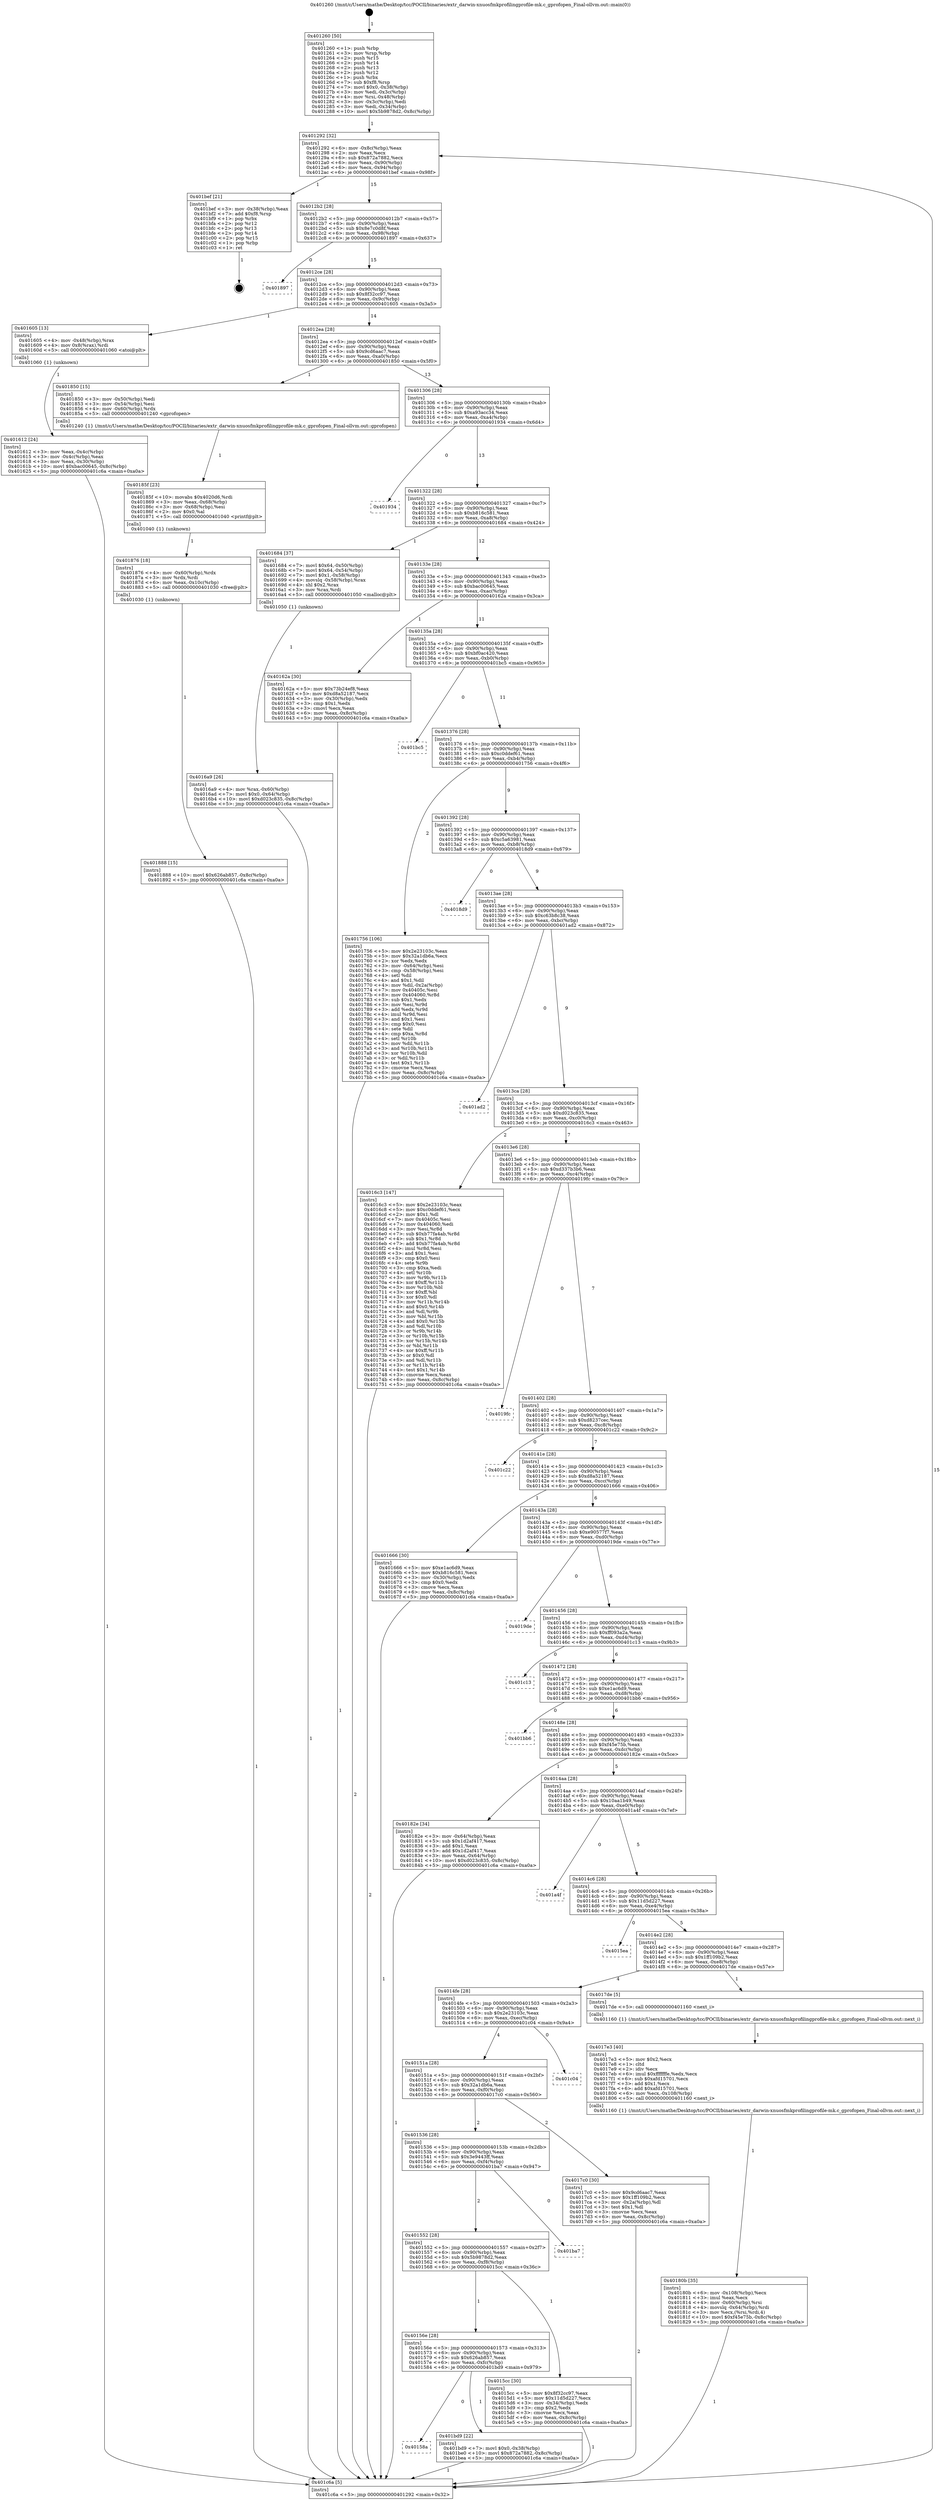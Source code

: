 digraph "0x401260" {
  label = "0x401260 (/mnt/c/Users/mathe/Desktop/tcc/POCII/binaries/extr_darwin-xnuosfmkprofilingprofile-mk.c_gprofopen_Final-ollvm.out::main(0))"
  labelloc = "t"
  node[shape=record]

  Entry [label="",width=0.3,height=0.3,shape=circle,fillcolor=black,style=filled]
  "0x401292" [label="{
     0x401292 [32]\l
     | [instrs]\l
     &nbsp;&nbsp;0x401292 \<+6\>: mov -0x8c(%rbp),%eax\l
     &nbsp;&nbsp;0x401298 \<+2\>: mov %eax,%ecx\l
     &nbsp;&nbsp;0x40129a \<+6\>: sub $0x872a7882,%ecx\l
     &nbsp;&nbsp;0x4012a0 \<+6\>: mov %eax,-0x90(%rbp)\l
     &nbsp;&nbsp;0x4012a6 \<+6\>: mov %ecx,-0x94(%rbp)\l
     &nbsp;&nbsp;0x4012ac \<+6\>: je 0000000000401bef \<main+0x98f\>\l
  }"]
  "0x401bef" [label="{
     0x401bef [21]\l
     | [instrs]\l
     &nbsp;&nbsp;0x401bef \<+3\>: mov -0x38(%rbp),%eax\l
     &nbsp;&nbsp;0x401bf2 \<+7\>: add $0xf8,%rsp\l
     &nbsp;&nbsp;0x401bf9 \<+1\>: pop %rbx\l
     &nbsp;&nbsp;0x401bfa \<+2\>: pop %r12\l
     &nbsp;&nbsp;0x401bfc \<+2\>: pop %r13\l
     &nbsp;&nbsp;0x401bfe \<+2\>: pop %r14\l
     &nbsp;&nbsp;0x401c00 \<+2\>: pop %r15\l
     &nbsp;&nbsp;0x401c02 \<+1\>: pop %rbp\l
     &nbsp;&nbsp;0x401c03 \<+1\>: ret\l
  }"]
  "0x4012b2" [label="{
     0x4012b2 [28]\l
     | [instrs]\l
     &nbsp;&nbsp;0x4012b2 \<+5\>: jmp 00000000004012b7 \<main+0x57\>\l
     &nbsp;&nbsp;0x4012b7 \<+6\>: mov -0x90(%rbp),%eax\l
     &nbsp;&nbsp;0x4012bd \<+5\>: sub $0x8e7c0d8f,%eax\l
     &nbsp;&nbsp;0x4012c2 \<+6\>: mov %eax,-0x98(%rbp)\l
     &nbsp;&nbsp;0x4012c8 \<+6\>: je 0000000000401897 \<main+0x637\>\l
  }"]
  Exit [label="",width=0.3,height=0.3,shape=circle,fillcolor=black,style=filled,peripheries=2]
  "0x401897" [label="{
     0x401897\l
  }", style=dashed]
  "0x4012ce" [label="{
     0x4012ce [28]\l
     | [instrs]\l
     &nbsp;&nbsp;0x4012ce \<+5\>: jmp 00000000004012d3 \<main+0x73\>\l
     &nbsp;&nbsp;0x4012d3 \<+6\>: mov -0x90(%rbp),%eax\l
     &nbsp;&nbsp;0x4012d9 \<+5\>: sub $0x8f32cc97,%eax\l
     &nbsp;&nbsp;0x4012de \<+6\>: mov %eax,-0x9c(%rbp)\l
     &nbsp;&nbsp;0x4012e4 \<+6\>: je 0000000000401605 \<main+0x3a5\>\l
  }"]
  "0x40158a" [label="{
     0x40158a\l
  }", style=dashed]
  "0x401605" [label="{
     0x401605 [13]\l
     | [instrs]\l
     &nbsp;&nbsp;0x401605 \<+4\>: mov -0x48(%rbp),%rax\l
     &nbsp;&nbsp;0x401609 \<+4\>: mov 0x8(%rax),%rdi\l
     &nbsp;&nbsp;0x40160d \<+5\>: call 0000000000401060 \<atoi@plt\>\l
     | [calls]\l
     &nbsp;&nbsp;0x401060 \{1\} (unknown)\l
  }"]
  "0x4012ea" [label="{
     0x4012ea [28]\l
     | [instrs]\l
     &nbsp;&nbsp;0x4012ea \<+5\>: jmp 00000000004012ef \<main+0x8f\>\l
     &nbsp;&nbsp;0x4012ef \<+6\>: mov -0x90(%rbp),%eax\l
     &nbsp;&nbsp;0x4012f5 \<+5\>: sub $0x9cd6aac7,%eax\l
     &nbsp;&nbsp;0x4012fa \<+6\>: mov %eax,-0xa0(%rbp)\l
     &nbsp;&nbsp;0x401300 \<+6\>: je 0000000000401850 \<main+0x5f0\>\l
  }"]
  "0x401bd9" [label="{
     0x401bd9 [22]\l
     | [instrs]\l
     &nbsp;&nbsp;0x401bd9 \<+7\>: movl $0x0,-0x38(%rbp)\l
     &nbsp;&nbsp;0x401be0 \<+10\>: movl $0x872a7882,-0x8c(%rbp)\l
     &nbsp;&nbsp;0x401bea \<+5\>: jmp 0000000000401c6a \<main+0xa0a\>\l
  }"]
  "0x401850" [label="{
     0x401850 [15]\l
     | [instrs]\l
     &nbsp;&nbsp;0x401850 \<+3\>: mov -0x50(%rbp),%edi\l
     &nbsp;&nbsp;0x401853 \<+3\>: mov -0x54(%rbp),%esi\l
     &nbsp;&nbsp;0x401856 \<+4\>: mov -0x60(%rbp),%rdx\l
     &nbsp;&nbsp;0x40185a \<+5\>: call 0000000000401240 \<gprofopen\>\l
     | [calls]\l
     &nbsp;&nbsp;0x401240 \{1\} (/mnt/c/Users/mathe/Desktop/tcc/POCII/binaries/extr_darwin-xnuosfmkprofilingprofile-mk.c_gprofopen_Final-ollvm.out::gprofopen)\l
  }"]
  "0x401306" [label="{
     0x401306 [28]\l
     | [instrs]\l
     &nbsp;&nbsp;0x401306 \<+5\>: jmp 000000000040130b \<main+0xab\>\l
     &nbsp;&nbsp;0x40130b \<+6\>: mov -0x90(%rbp),%eax\l
     &nbsp;&nbsp;0x401311 \<+5\>: sub $0xa93acc34,%eax\l
     &nbsp;&nbsp;0x401316 \<+6\>: mov %eax,-0xa4(%rbp)\l
     &nbsp;&nbsp;0x40131c \<+6\>: je 0000000000401934 \<main+0x6d4\>\l
  }"]
  "0x401888" [label="{
     0x401888 [15]\l
     | [instrs]\l
     &nbsp;&nbsp;0x401888 \<+10\>: movl $0x626ab857,-0x8c(%rbp)\l
     &nbsp;&nbsp;0x401892 \<+5\>: jmp 0000000000401c6a \<main+0xa0a\>\l
  }"]
  "0x401934" [label="{
     0x401934\l
  }", style=dashed]
  "0x401322" [label="{
     0x401322 [28]\l
     | [instrs]\l
     &nbsp;&nbsp;0x401322 \<+5\>: jmp 0000000000401327 \<main+0xc7\>\l
     &nbsp;&nbsp;0x401327 \<+6\>: mov -0x90(%rbp),%eax\l
     &nbsp;&nbsp;0x40132d \<+5\>: sub $0xb816c581,%eax\l
     &nbsp;&nbsp;0x401332 \<+6\>: mov %eax,-0xa8(%rbp)\l
     &nbsp;&nbsp;0x401338 \<+6\>: je 0000000000401684 \<main+0x424\>\l
  }"]
  "0x401876" [label="{
     0x401876 [18]\l
     | [instrs]\l
     &nbsp;&nbsp;0x401876 \<+4\>: mov -0x60(%rbp),%rdx\l
     &nbsp;&nbsp;0x40187a \<+3\>: mov %rdx,%rdi\l
     &nbsp;&nbsp;0x40187d \<+6\>: mov %eax,-0x10c(%rbp)\l
     &nbsp;&nbsp;0x401883 \<+5\>: call 0000000000401030 \<free@plt\>\l
     | [calls]\l
     &nbsp;&nbsp;0x401030 \{1\} (unknown)\l
  }"]
  "0x401684" [label="{
     0x401684 [37]\l
     | [instrs]\l
     &nbsp;&nbsp;0x401684 \<+7\>: movl $0x64,-0x50(%rbp)\l
     &nbsp;&nbsp;0x40168b \<+7\>: movl $0x64,-0x54(%rbp)\l
     &nbsp;&nbsp;0x401692 \<+7\>: movl $0x1,-0x58(%rbp)\l
     &nbsp;&nbsp;0x401699 \<+4\>: movslq -0x58(%rbp),%rax\l
     &nbsp;&nbsp;0x40169d \<+4\>: shl $0x2,%rax\l
     &nbsp;&nbsp;0x4016a1 \<+3\>: mov %rax,%rdi\l
     &nbsp;&nbsp;0x4016a4 \<+5\>: call 0000000000401050 \<malloc@plt\>\l
     | [calls]\l
     &nbsp;&nbsp;0x401050 \{1\} (unknown)\l
  }"]
  "0x40133e" [label="{
     0x40133e [28]\l
     | [instrs]\l
     &nbsp;&nbsp;0x40133e \<+5\>: jmp 0000000000401343 \<main+0xe3\>\l
     &nbsp;&nbsp;0x401343 \<+6\>: mov -0x90(%rbp),%eax\l
     &nbsp;&nbsp;0x401349 \<+5\>: sub $0xbac00645,%eax\l
     &nbsp;&nbsp;0x40134e \<+6\>: mov %eax,-0xac(%rbp)\l
     &nbsp;&nbsp;0x401354 \<+6\>: je 000000000040162a \<main+0x3ca\>\l
  }"]
  "0x40185f" [label="{
     0x40185f [23]\l
     | [instrs]\l
     &nbsp;&nbsp;0x40185f \<+10\>: movabs $0x4020d6,%rdi\l
     &nbsp;&nbsp;0x401869 \<+3\>: mov %eax,-0x68(%rbp)\l
     &nbsp;&nbsp;0x40186c \<+3\>: mov -0x68(%rbp),%esi\l
     &nbsp;&nbsp;0x40186f \<+2\>: mov $0x0,%al\l
     &nbsp;&nbsp;0x401871 \<+5\>: call 0000000000401040 \<printf@plt\>\l
     | [calls]\l
     &nbsp;&nbsp;0x401040 \{1\} (unknown)\l
  }"]
  "0x40162a" [label="{
     0x40162a [30]\l
     | [instrs]\l
     &nbsp;&nbsp;0x40162a \<+5\>: mov $0x73b24ef8,%eax\l
     &nbsp;&nbsp;0x40162f \<+5\>: mov $0xd8a52187,%ecx\l
     &nbsp;&nbsp;0x401634 \<+3\>: mov -0x30(%rbp),%edx\l
     &nbsp;&nbsp;0x401637 \<+3\>: cmp $0x1,%edx\l
     &nbsp;&nbsp;0x40163a \<+3\>: cmovl %ecx,%eax\l
     &nbsp;&nbsp;0x40163d \<+6\>: mov %eax,-0x8c(%rbp)\l
     &nbsp;&nbsp;0x401643 \<+5\>: jmp 0000000000401c6a \<main+0xa0a\>\l
  }"]
  "0x40135a" [label="{
     0x40135a [28]\l
     | [instrs]\l
     &nbsp;&nbsp;0x40135a \<+5\>: jmp 000000000040135f \<main+0xff\>\l
     &nbsp;&nbsp;0x40135f \<+6\>: mov -0x90(%rbp),%eax\l
     &nbsp;&nbsp;0x401365 \<+5\>: sub $0xbf0ac420,%eax\l
     &nbsp;&nbsp;0x40136a \<+6\>: mov %eax,-0xb0(%rbp)\l
     &nbsp;&nbsp;0x401370 \<+6\>: je 0000000000401bc5 \<main+0x965\>\l
  }"]
  "0x40180b" [label="{
     0x40180b [35]\l
     | [instrs]\l
     &nbsp;&nbsp;0x40180b \<+6\>: mov -0x108(%rbp),%ecx\l
     &nbsp;&nbsp;0x401811 \<+3\>: imul %eax,%ecx\l
     &nbsp;&nbsp;0x401814 \<+4\>: mov -0x60(%rbp),%rsi\l
     &nbsp;&nbsp;0x401818 \<+4\>: movslq -0x64(%rbp),%rdi\l
     &nbsp;&nbsp;0x40181c \<+3\>: mov %ecx,(%rsi,%rdi,4)\l
     &nbsp;&nbsp;0x40181f \<+10\>: movl $0xf45e75b,-0x8c(%rbp)\l
     &nbsp;&nbsp;0x401829 \<+5\>: jmp 0000000000401c6a \<main+0xa0a\>\l
  }"]
  "0x401bc5" [label="{
     0x401bc5\l
  }", style=dashed]
  "0x401376" [label="{
     0x401376 [28]\l
     | [instrs]\l
     &nbsp;&nbsp;0x401376 \<+5\>: jmp 000000000040137b \<main+0x11b\>\l
     &nbsp;&nbsp;0x40137b \<+6\>: mov -0x90(%rbp),%eax\l
     &nbsp;&nbsp;0x401381 \<+5\>: sub $0xc0ddef61,%eax\l
     &nbsp;&nbsp;0x401386 \<+6\>: mov %eax,-0xb4(%rbp)\l
     &nbsp;&nbsp;0x40138c \<+6\>: je 0000000000401756 \<main+0x4f6\>\l
  }"]
  "0x4017e3" [label="{
     0x4017e3 [40]\l
     | [instrs]\l
     &nbsp;&nbsp;0x4017e3 \<+5\>: mov $0x2,%ecx\l
     &nbsp;&nbsp;0x4017e8 \<+1\>: cltd\l
     &nbsp;&nbsp;0x4017e9 \<+2\>: idiv %ecx\l
     &nbsp;&nbsp;0x4017eb \<+6\>: imul $0xfffffffe,%edx,%ecx\l
     &nbsp;&nbsp;0x4017f1 \<+6\>: sub $0xafd15701,%ecx\l
     &nbsp;&nbsp;0x4017f7 \<+3\>: add $0x1,%ecx\l
     &nbsp;&nbsp;0x4017fa \<+6\>: add $0xafd15701,%ecx\l
     &nbsp;&nbsp;0x401800 \<+6\>: mov %ecx,-0x108(%rbp)\l
     &nbsp;&nbsp;0x401806 \<+5\>: call 0000000000401160 \<next_i\>\l
     | [calls]\l
     &nbsp;&nbsp;0x401160 \{1\} (/mnt/c/Users/mathe/Desktop/tcc/POCII/binaries/extr_darwin-xnuosfmkprofilingprofile-mk.c_gprofopen_Final-ollvm.out::next_i)\l
  }"]
  "0x401756" [label="{
     0x401756 [106]\l
     | [instrs]\l
     &nbsp;&nbsp;0x401756 \<+5\>: mov $0x2e23103c,%eax\l
     &nbsp;&nbsp;0x40175b \<+5\>: mov $0x32a1db6a,%ecx\l
     &nbsp;&nbsp;0x401760 \<+2\>: xor %edx,%edx\l
     &nbsp;&nbsp;0x401762 \<+3\>: mov -0x64(%rbp),%esi\l
     &nbsp;&nbsp;0x401765 \<+3\>: cmp -0x58(%rbp),%esi\l
     &nbsp;&nbsp;0x401768 \<+4\>: setl %dil\l
     &nbsp;&nbsp;0x40176c \<+4\>: and $0x1,%dil\l
     &nbsp;&nbsp;0x401770 \<+4\>: mov %dil,-0x2a(%rbp)\l
     &nbsp;&nbsp;0x401774 \<+7\>: mov 0x40405c,%esi\l
     &nbsp;&nbsp;0x40177b \<+8\>: mov 0x404060,%r8d\l
     &nbsp;&nbsp;0x401783 \<+3\>: sub $0x1,%edx\l
     &nbsp;&nbsp;0x401786 \<+3\>: mov %esi,%r9d\l
     &nbsp;&nbsp;0x401789 \<+3\>: add %edx,%r9d\l
     &nbsp;&nbsp;0x40178c \<+4\>: imul %r9d,%esi\l
     &nbsp;&nbsp;0x401790 \<+3\>: and $0x1,%esi\l
     &nbsp;&nbsp;0x401793 \<+3\>: cmp $0x0,%esi\l
     &nbsp;&nbsp;0x401796 \<+4\>: sete %dil\l
     &nbsp;&nbsp;0x40179a \<+4\>: cmp $0xa,%r8d\l
     &nbsp;&nbsp;0x40179e \<+4\>: setl %r10b\l
     &nbsp;&nbsp;0x4017a2 \<+3\>: mov %dil,%r11b\l
     &nbsp;&nbsp;0x4017a5 \<+3\>: and %r10b,%r11b\l
     &nbsp;&nbsp;0x4017a8 \<+3\>: xor %r10b,%dil\l
     &nbsp;&nbsp;0x4017ab \<+3\>: or %dil,%r11b\l
     &nbsp;&nbsp;0x4017ae \<+4\>: test $0x1,%r11b\l
     &nbsp;&nbsp;0x4017b2 \<+3\>: cmovne %ecx,%eax\l
     &nbsp;&nbsp;0x4017b5 \<+6\>: mov %eax,-0x8c(%rbp)\l
     &nbsp;&nbsp;0x4017bb \<+5\>: jmp 0000000000401c6a \<main+0xa0a\>\l
  }"]
  "0x401392" [label="{
     0x401392 [28]\l
     | [instrs]\l
     &nbsp;&nbsp;0x401392 \<+5\>: jmp 0000000000401397 \<main+0x137\>\l
     &nbsp;&nbsp;0x401397 \<+6\>: mov -0x90(%rbp),%eax\l
     &nbsp;&nbsp;0x40139d \<+5\>: sub $0xc5a63981,%eax\l
     &nbsp;&nbsp;0x4013a2 \<+6\>: mov %eax,-0xb8(%rbp)\l
     &nbsp;&nbsp;0x4013a8 \<+6\>: je 00000000004018d9 \<main+0x679\>\l
  }"]
  "0x4016a9" [label="{
     0x4016a9 [26]\l
     | [instrs]\l
     &nbsp;&nbsp;0x4016a9 \<+4\>: mov %rax,-0x60(%rbp)\l
     &nbsp;&nbsp;0x4016ad \<+7\>: movl $0x0,-0x64(%rbp)\l
     &nbsp;&nbsp;0x4016b4 \<+10\>: movl $0xd023c835,-0x8c(%rbp)\l
     &nbsp;&nbsp;0x4016be \<+5\>: jmp 0000000000401c6a \<main+0xa0a\>\l
  }"]
  "0x4018d9" [label="{
     0x4018d9\l
  }", style=dashed]
  "0x4013ae" [label="{
     0x4013ae [28]\l
     | [instrs]\l
     &nbsp;&nbsp;0x4013ae \<+5\>: jmp 00000000004013b3 \<main+0x153\>\l
     &nbsp;&nbsp;0x4013b3 \<+6\>: mov -0x90(%rbp),%eax\l
     &nbsp;&nbsp;0x4013b9 \<+5\>: sub $0xc63b8c38,%eax\l
     &nbsp;&nbsp;0x4013be \<+6\>: mov %eax,-0xbc(%rbp)\l
     &nbsp;&nbsp;0x4013c4 \<+6\>: je 0000000000401ad2 \<main+0x872\>\l
  }"]
  "0x401612" [label="{
     0x401612 [24]\l
     | [instrs]\l
     &nbsp;&nbsp;0x401612 \<+3\>: mov %eax,-0x4c(%rbp)\l
     &nbsp;&nbsp;0x401615 \<+3\>: mov -0x4c(%rbp),%eax\l
     &nbsp;&nbsp;0x401618 \<+3\>: mov %eax,-0x30(%rbp)\l
     &nbsp;&nbsp;0x40161b \<+10\>: movl $0xbac00645,-0x8c(%rbp)\l
     &nbsp;&nbsp;0x401625 \<+5\>: jmp 0000000000401c6a \<main+0xa0a\>\l
  }"]
  "0x401ad2" [label="{
     0x401ad2\l
  }", style=dashed]
  "0x4013ca" [label="{
     0x4013ca [28]\l
     | [instrs]\l
     &nbsp;&nbsp;0x4013ca \<+5\>: jmp 00000000004013cf \<main+0x16f\>\l
     &nbsp;&nbsp;0x4013cf \<+6\>: mov -0x90(%rbp),%eax\l
     &nbsp;&nbsp;0x4013d5 \<+5\>: sub $0xd023c835,%eax\l
     &nbsp;&nbsp;0x4013da \<+6\>: mov %eax,-0xc0(%rbp)\l
     &nbsp;&nbsp;0x4013e0 \<+6\>: je 00000000004016c3 \<main+0x463\>\l
  }"]
  "0x401260" [label="{
     0x401260 [50]\l
     | [instrs]\l
     &nbsp;&nbsp;0x401260 \<+1\>: push %rbp\l
     &nbsp;&nbsp;0x401261 \<+3\>: mov %rsp,%rbp\l
     &nbsp;&nbsp;0x401264 \<+2\>: push %r15\l
     &nbsp;&nbsp;0x401266 \<+2\>: push %r14\l
     &nbsp;&nbsp;0x401268 \<+2\>: push %r13\l
     &nbsp;&nbsp;0x40126a \<+2\>: push %r12\l
     &nbsp;&nbsp;0x40126c \<+1\>: push %rbx\l
     &nbsp;&nbsp;0x40126d \<+7\>: sub $0xf8,%rsp\l
     &nbsp;&nbsp;0x401274 \<+7\>: movl $0x0,-0x38(%rbp)\l
     &nbsp;&nbsp;0x40127b \<+3\>: mov %edi,-0x3c(%rbp)\l
     &nbsp;&nbsp;0x40127e \<+4\>: mov %rsi,-0x48(%rbp)\l
     &nbsp;&nbsp;0x401282 \<+3\>: mov -0x3c(%rbp),%edi\l
     &nbsp;&nbsp;0x401285 \<+3\>: mov %edi,-0x34(%rbp)\l
     &nbsp;&nbsp;0x401288 \<+10\>: movl $0x5b9878d2,-0x8c(%rbp)\l
  }"]
  "0x4016c3" [label="{
     0x4016c3 [147]\l
     | [instrs]\l
     &nbsp;&nbsp;0x4016c3 \<+5\>: mov $0x2e23103c,%eax\l
     &nbsp;&nbsp;0x4016c8 \<+5\>: mov $0xc0ddef61,%ecx\l
     &nbsp;&nbsp;0x4016cd \<+2\>: mov $0x1,%dl\l
     &nbsp;&nbsp;0x4016cf \<+7\>: mov 0x40405c,%esi\l
     &nbsp;&nbsp;0x4016d6 \<+7\>: mov 0x404060,%edi\l
     &nbsp;&nbsp;0x4016dd \<+3\>: mov %esi,%r8d\l
     &nbsp;&nbsp;0x4016e0 \<+7\>: sub $0xb77fa4ab,%r8d\l
     &nbsp;&nbsp;0x4016e7 \<+4\>: sub $0x1,%r8d\l
     &nbsp;&nbsp;0x4016eb \<+7\>: add $0xb77fa4ab,%r8d\l
     &nbsp;&nbsp;0x4016f2 \<+4\>: imul %r8d,%esi\l
     &nbsp;&nbsp;0x4016f6 \<+3\>: and $0x1,%esi\l
     &nbsp;&nbsp;0x4016f9 \<+3\>: cmp $0x0,%esi\l
     &nbsp;&nbsp;0x4016fc \<+4\>: sete %r9b\l
     &nbsp;&nbsp;0x401700 \<+3\>: cmp $0xa,%edi\l
     &nbsp;&nbsp;0x401703 \<+4\>: setl %r10b\l
     &nbsp;&nbsp;0x401707 \<+3\>: mov %r9b,%r11b\l
     &nbsp;&nbsp;0x40170a \<+4\>: xor $0xff,%r11b\l
     &nbsp;&nbsp;0x40170e \<+3\>: mov %r10b,%bl\l
     &nbsp;&nbsp;0x401711 \<+3\>: xor $0xff,%bl\l
     &nbsp;&nbsp;0x401714 \<+3\>: xor $0x0,%dl\l
     &nbsp;&nbsp;0x401717 \<+3\>: mov %r11b,%r14b\l
     &nbsp;&nbsp;0x40171a \<+4\>: and $0x0,%r14b\l
     &nbsp;&nbsp;0x40171e \<+3\>: and %dl,%r9b\l
     &nbsp;&nbsp;0x401721 \<+3\>: mov %bl,%r15b\l
     &nbsp;&nbsp;0x401724 \<+4\>: and $0x0,%r15b\l
     &nbsp;&nbsp;0x401728 \<+3\>: and %dl,%r10b\l
     &nbsp;&nbsp;0x40172b \<+3\>: or %r9b,%r14b\l
     &nbsp;&nbsp;0x40172e \<+3\>: or %r10b,%r15b\l
     &nbsp;&nbsp;0x401731 \<+3\>: xor %r15b,%r14b\l
     &nbsp;&nbsp;0x401734 \<+3\>: or %bl,%r11b\l
     &nbsp;&nbsp;0x401737 \<+4\>: xor $0xff,%r11b\l
     &nbsp;&nbsp;0x40173b \<+3\>: or $0x0,%dl\l
     &nbsp;&nbsp;0x40173e \<+3\>: and %dl,%r11b\l
     &nbsp;&nbsp;0x401741 \<+3\>: or %r11b,%r14b\l
     &nbsp;&nbsp;0x401744 \<+4\>: test $0x1,%r14b\l
     &nbsp;&nbsp;0x401748 \<+3\>: cmovne %ecx,%eax\l
     &nbsp;&nbsp;0x40174b \<+6\>: mov %eax,-0x8c(%rbp)\l
     &nbsp;&nbsp;0x401751 \<+5\>: jmp 0000000000401c6a \<main+0xa0a\>\l
  }"]
  "0x4013e6" [label="{
     0x4013e6 [28]\l
     | [instrs]\l
     &nbsp;&nbsp;0x4013e6 \<+5\>: jmp 00000000004013eb \<main+0x18b\>\l
     &nbsp;&nbsp;0x4013eb \<+6\>: mov -0x90(%rbp),%eax\l
     &nbsp;&nbsp;0x4013f1 \<+5\>: sub $0xd337b3b6,%eax\l
     &nbsp;&nbsp;0x4013f6 \<+6\>: mov %eax,-0xc4(%rbp)\l
     &nbsp;&nbsp;0x4013fc \<+6\>: je 00000000004019fc \<main+0x79c\>\l
  }"]
  "0x401c6a" [label="{
     0x401c6a [5]\l
     | [instrs]\l
     &nbsp;&nbsp;0x401c6a \<+5\>: jmp 0000000000401292 \<main+0x32\>\l
  }"]
  "0x4019fc" [label="{
     0x4019fc\l
  }", style=dashed]
  "0x401402" [label="{
     0x401402 [28]\l
     | [instrs]\l
     &nbsp;&nbsp;0x401402 \<+5\>: jmp 0000000000401407 \<main+0x1a7\>\l
     &nbsp;&nbsp;0x401407 \<+6\>: mov -0x90(%rbp),%eax\l
     &nbsp;&nbsp;0x40140d \<+5\>: sub $0xd8237cec,%eax\l
     &nbsp;&nbsp;0x401412 \<+6\>: mov %eax,-0xc8(%rbp)\l
     &nbsp;&nbsp;0x401418 \<+6\>: je 0000000000401c22 \<main+0x9c2\>\l
  }"]
  "0x40156e" [label="{
     0x40156e [28]\l
     | [instrs]\l
     &nbsp;&nbsp;0x40156e \<+5\>: jmp 0000000000401573 \<main+0x313\>\l
     &nbsp;&nbsp;0x401573 \<+6\>: mov -0x90(%rbp),%eax\l
     &nbsp;&nbsp;0x401579 \<+5\>: sub $0x626ab857,%eax\l
     &nbsp;&nbsp;0x40157e \<+6\>: mov %eax,-0xfc(%rbp)\l
     &nbsp;&nbsp;0x401584 \<+6\>: je 0000000000401bd9 \<main+0x979\>\l
  }"]
  "0x401c22" [label="{
     0x401c22\l
  }", style=dashed]
  "0x40141e" [label="{
     0x40141e [28]\l
     | [instrs]\l
     &nbsp;&nbsp;0x40141e \<+5\>: jmp 0000000000401423 \<main+0x1c3\>\l
     &nbsp;&nbsp;0x401423 \<+6\>: mov -0x90(%rbp),%eax\l
     &nbsp;&nbsp;0x401429 \<+5\>: sub $0xd8a52187,%eax\l
     &nbsp;&nbsp;0x40142e \<+6\>: mov %eax,-0xcc(%rbp)\l
     &nbsp;&nbsp;0x401434 \<+6\>: je 0000000000401666 \<main+0x406\>\l
  }"]
  "0x4015cc" [label="{
     0x4015cc [30]\l
     | [instrs]\l
     &nbsp;&nbsp;0x4015cc \<+5\>: mov $0x8f32cc97,%eax\l
     &nbsp;&nbsp;0x4015d1 \<+5\>: mov $0x11d5d227,%ecx\l
     &nbsp;&nbsp;0x4015d6 \<+3\>: mov -0x34(%rbp),%edx\l
     &nbsp;&nbsp;0x4015d9 \<+3\>: cmp $0x2,%edx\l
     &nbsp;&nbsp;0x4015dc \<+3\>: cmovne %ecx,%eax\l
     &nbsp;&nbsp;0x4015df \<+6\>: mov %eax,-0x8c(%rbp)\l
     &nbsp;&nbsp;0x4015e5 \<+5\>: jmp 0000000000401c6a \<main+0xa0a\>\l
  }"]
  "0x401666" [label="{
     0x401666 [30]\l
     | [instrs]\l
     &nbsp;&nbsp;0x401666 \<+5\>: mov $0xe1ac6d9,%eax\l
     &nbsp;&nbsp;0x40166b \<+5\>: mov $0xb816c581,%ecx\l
     &nbsp;&nbsp;0x401670 \<+3\>: mov -0x30(%rbp),%edx\l
     &nbsp;&nbsp;0x401673 \<+3\>: cmp $0x0,%edx\l
     &nbsp;&nbsp;0x401676 \<+3\>: cmove %ecx,%eax\l
     &nbsp;&nbsp;0x401679 \<+6\>: mov %eax,-0x8c(%rbp)\l
     &nbsp;&nbsp;0x40167f \<+5\>: jmp 0000000000401c6a \<main+0xa0a\>\l
  }"]
  "0x40143a" [label="{
     0x40143a [28]\l
     | [instrs]\l
     &nbsp;&nbsp;0x40143a \<+5\>: jmp 000000000040143f \<main+0x1df\>\l
     &nbsp;&nbsp;0x40143f \<+6\>: mov -0x90(%rbp),%eax\l
     &nbsp;&nbsp;0x401445 \<+5\>: sub $0xe90577f7,%eax\l
     &nbsp;&nbsp;0x40144a \<+6\>: mov %eax,-0xd0(%rbp)\l
     &nbsp;&nbsp;0x401450 \<+6\>: je 00000000004019de \<main+0x77e\>\l
  }"]
  "0x401552" [label="{
     0x401552 [28]\l
     | [instrs]\l
     &nbsp;&nbsp;0x401552 \<+5\>: jmp 0000000000401557 \<main+0x2f7\>\l
     &nbsp;&nbsp;0x401557 \<+6\>: mov -0x90(%rbp),%eax\l
     &nbsp;&nbsp;0x40155d \<+5\>: sub $0x5b9878d2,%eax\l
     &nbsp;&nbsp;0x401562 \<+6\>: mov %eax,-0xf8(%rbp)\l
     &nbsp;&nbsp;0x401568 \<+6\>: je 00000000004015cc \<main+0x36c\>\l
  }"]
  "0x4019de" [label="{
     0x4019de\l
  }", style=dashed]
  "0x401456" [label="{
     0x401456 [28]\l
     | [instrs]\l
     &nbsp;&nbsp;0x401456 \<+5\>: jmp 000000000040145b \<main+0x1fb\>\l
     &nbsp;&nbsp;0x40145b \<+6\>: mov -0x90(%rbp),%eax\l
     &nbsp;&nbsp;0x401461 \<+5\>: sub $0xff093a2a,%eax\l
     &nbsp;&nbsp;0x401466 \<+6\>: mov %eax,-0xd4(%rbp)\l
     &nbsp;&nbsp;0x40146c \<+6\>: je 0000000000401c13 \<main+0x9b3\>\l
  }"]
  "0x401ba7" [label="{
     0x401ba7\l
  }", style=dashed]
  "0x401c13" [label="{
     0x401c13\l
  }", style=dashed]
  "0x401472" [label="{
     0x401472 [28]\l
     | [instrs]\l
     &nbsp;&nbsp;0x401472 \<+5\>: jmp 0000000000401477 \<main+0x217\>\l
     &nbsp;&nbsp;0x401477 \<+6\>: mov -0x90(%rbp),%eax\l
     &nbsp;&nbsp;0x40147d \<+5\>: sub $0xe1ac6d9,%eax\l
     &nbsp;&nbsp;0x401482 \<+6\>: mov %eax,-0xd8(%rbp)\l
     &nbsp;&nbsp;0x401488 \<+6\>: je 0000000000401bb6 \<main+0x956\>\l
  }"]
  "0x401536" [label="{
     0x401536 [28]\l
     | [instrs]\l
     &nbsp;&nbsp;0x401536 \<+5\>: jmp 000000000040153b \<main+0x2db\>\l
     &nbsp;&nbsp;0x40153b \<+6\>: mov -0x90(%rbp),%eax\l
     &nbsp;&nbsp;0x401541 \<+5\>: sub $0x3e9443ff,%eax\l
     &nbsp;&nbsp;0x401546 \<+6\>: mov %eax,-0xf4(%rbp)\l
     &nbsp;&nbsp;0x40154c \<+6\>: je 0000000000401ba7 \<main+0x947\>\l
  }"]
  "0x401bb6" [label="{
     0x401bb6\l
  }", style=dashed]
  "0x40148e" [label="{
     0x40148e [28]\l
     | [instrs]\l
     &nbsp;&nbsp;0x40148e \<+5\>: jmp 0000000000401493 \<main+0x233\>\l
     &nbsp;&nbsp;0x401493 \<+6\>: mov -0x90(%rbp),%eax\l
     &nbsp;&nbsp;0x401499 \<+5\>: sub $0xf45e75b,%eax\l
     &nbsp;&nbsp;0x40149e \<+6\>: mov %eax,-0xdc(%rbp)\l
     &nbsp;&nbsp;0x4014a4 \<+6\>: je 000000000040182e \<main+0x5ce\>\l
  }"]
  "0x4017c0" [label="{
     0x4017c0 [30]\l
     | [instrs]\l
     &nbsp;&nbsp;0x4017c0 \<+5\>: mov $0x9cd6aac7,%eax\l
     &nbsp;&nbsp;0x4017c5 \<+5\>: mov $0x1ff109b2,%ecx\l
     &nbsp;&nbsp;0x4017ca \<+3\>: mov -0x2a(%rbp),%dl\l
     &nbsp;&nbsp;0x4017cd \<+3\>: test $0x1,%dl\l
     &nbsp;&nbsp;0x4017d0 \<+3\>: cmovne %ecx,%eax\l
     &nbsp;&nbsp;0x4017d3 \<+6\>: mov %eax,-0x8c(%rbp)\l
     &nbsp;&nbsp;0x4017d9 \<+5\>: jmp 0000000000401c6a \<main+0xa0a\>\l
  }"]
  "0x40182e" [label="{
     0x40182e [34]\l
     | [instrs]\l
     &nbsp;&nbsp;0x40182e \<+3\>: mov -0x64(%rbp),%eax\l
     &nbsp;&nbsp;0x401831 \<+5\>: sub $0x1d2af417,%eax\l
     &nbsp;&nbsp;0x401836 \<+3\>: add $0x1,%eax\l
     &nbsp;&nbsp;0x401839 \<+5\>: add $0x1d2af417,%eax\l
     &nbsp;&nbsp;0x40183e \<+3\>: mov %eax,-0x64(%rbp)\l
     &nbsp;&nbsp;0x401841 \<+10\>: movl $0xd023c835,-0x8c(%rbp)\l
     &nbsp;&nbsp;0x40184b \<+5\>: jmp 0000000000401c6a \<main+0xa0a\>\l
  }"]
  "0x4014aa" [label="{
     0x4014aa [28]\l
     | [instrs]\l
     &nbsp;&nbsp;0x4014aa \<+5\>: jmp 00000000004014af \<main+0x24f\>\l
     &nbsp;&nbsp;0x4014af \<+6\>: mov -0x90(%rbp),%eax\l
     &nbsp;&nbsp;0x4014b5 \<+5\>: sub $0x10aa1b49,%eax\l
     &nbsp;&nbsp;0x4014ba \<+6\>: mov %eax,-0xe0(%rbp)\l
     &nbsp;&nbsp;0x4014c0 \<+6\>: je 0000000000401a4f \<main+0x7ef\>\l
  }"]
  "0x40151a" [label="{
     0x40151a [28]\l
     | [instrs]\l
     &nbsp;&nbsp;0x40151a \<+5\>: jmp 000000000040151f \<main+0x2bf\>\l
     &nbsp;&nbsp;0x40151f \<+6\>: mov -0x90(%rbp),%eax\l
     &nbsp;&nbsp;0x401525 \<+5\>: sub $0x32a1db6a,%eax\l
     &nbsp;&nbsp;0x40152a \<+6\>: mov %eax,-0xf0(%rbp)\l
     &nbsp;&nbsp;0x401530 \<+6\>: je 00000000004017c0 \<main+0x560\>\l
  }"]
  "0x401a4f" [label="{
     0x401a4f\l
  }", style=dashed]
  "0x4014c6" [label="{
     0x4014c6 [28]\l
     | [instrs]\l
     &nbsp;&nbsp;0x4014c6 \<+5\>: jmp 00000000004014cb \<main+0x26b\>\l
     &nbsp;&nbsp;0x4014cb \<+6\>: mov -0x90(%rbp),%eax\l
     &nbsp;&nbsp;0x4014d1 \<+5\>: sub $0x11d5d227,%eax\l
     &nbsp;&nbsp;0x4014d6 \<+6\>: mov %eax,-0xe4(%rbp)\l
     &nbsp;&nbsp;0x4014dc \<+6\>: je 00000000004015ea \<main+0x38a\>\l
  }"]
  "0x401c04" [label="{
     0x401c04\l
  }", style=dashed]
  "0x4015ea" [label="{
     0x4015ea\l
  }", style=dashed]
  "0x4014e2" [label="{
     0x4014e2 [28]\l
     | [instrs]\l
     &nbsp;&nbsp;0x4014e2 \<+5\>: jmp 00000000004014e7 \<main+0x287\>\l
     &nbsp;&nbsp;0x4014e7 \<+6\>: mov -0x90(%rbp),%eax\l
     &nbsp;&nbsp;0x4014ed \<+5\>: sub $0x1ff109b2,%eax\l
     &nbsp;&nbsp;0x4014f2 \<+6\>: mov %eax,-0xe8(%rbp)\l
     &nbsp;&nbsp;0x4014f8 \<+6\>: je 00000000004017de \<main+0x57e\>\l
  }"]
  "0x4014fe" [label="{
     0x4014fe [28]\l
     | [instrs]\l
     &nbsp;&nbsp;0x4014fe \<+5\>: jmp 0000000000401503 \<main+0x2a3\>\l
     &nbsp;&nbsp;0x401503 \<+6\>: mov -0x90(%rbp),%eax\l
     &nbsp;&nbsp;0x401509 \<+5\>: sub $0x2e23103c,%eax\l
     &nbsp;&nbsp;0x40150e \<+6\>: mov %eax,-0xec(%rbp)\l
     &nbsp;&nbsp;0x401514 \<+6\>: je 0000000000401c04 \<main+0x9a4\>\l
  }"]
  "0x4017de" [label="{
     0x4017de [5]\l
     | [instrs]\l
     &nbsp;&nbsp;0x4017de \<+5\>: call 0000000000401160 \<next_i\>\l
     | [calls]\l
     &nbsp;&nbsp;0x401160 \{1\} (/mnt/c/Users/mathe/Desktop/tcc/POCII/binaries/extr_darwin-xnuosfmkprofilingprofile-mk.c_gprofopen_Final-ollvm.out::next_i)\l
  }"]
  Entry -> "0x401260" [label=" 1"]
  "0x401292" -> "0x401bef" [label=" 1"]
  "0x401292" -> "0x4012b2" [label=" 15"]
  "0x401bef" -> Exit [label=" 1"]
  "0x4012b2" -> "0x401897" [label=" 0"]
  "0x4012b2" -> "0x4012ce" [label=" 15"]
  "0x401bd9" -> "0x401c6a" [label=" 1"]
  "0x4012ce" -> "0x401605" [label=" 1"]
  "0x4012ce" -> "0x4012ea" [label=" 14"]
  "0x40156e" -> "0x40158a" [label=" 0"]
  "0x4012ea" -> "0x401850" [label=" 1"]
  "0x4012ea" -> "0x401306" [label=" 13"]
  "0x40156e" -> "0x401bd9" [label=" 1"]
  "0x401306" -> "0x401934" [label=" 0"]
  "0x401306" -> "0x401322" [label=" 13"]
  "0x401888" -> "0x401c6a" [label=" 1"]
  "0x401322" -> "0x401684" [label=" 1"]
  "0x401322" -> "0x40133e" [label=" 12"]
  "0x401876" -> "0x401888" [label=" 1"]
  "0x40133e" -> "0x40162a" [label=" 1"]
  "0x40133e" -> "0x40135a" [label=" 11"]
  "0x40185f" -> "0x401876" [label=" 1"]
  "0x40135a" -> "0x401bc5" [label=" 0"]
  "0x40135a" -> "0x401376" [label=" 11"]
  "0x401850" -> "0x40185f" [label=" 1"]
  "0x401376" -> "0x401756" [label=" 2"]
  "0x401376" -> "0x401392" [label=" 9"]
  "0x40182e" -> "0x401c6a" [label=" 1"]
  "0x401392" -> "0x4018d9" [label=" 0"]
  "0x401392" -> "0x4013ae" [label=" 9"]
  "0x40180b" -> "0x401c6a" [label=" 1"]
  "0x4013ae" -> "0x401ad2" [label=" 0"]
  "0x4013ae" -> "0x4013ca" [label=" 9"]
  "0x4017e3" -> "0x40180b" [label=" 1"]
  "0x4013ca" -> "0x4016c3" [label=" 2"]
  "0x4013ca" -> "0x4013e6" [label=" 7"]
  "0x4017de" -> "0x4017e3" [label=" 1"]
  "0x4013e6" -> "0x4019fc" [label=" 0"]
  "0x4013e6" -> "0x401402" [label=" 7"]
  "0x4017c0" -> "0x401c6a" [label=" 2"]
  "0x401402" -> "0x401c22" [label=" 0"]
  "0x401402" -> "0x40141e" [label=" 7"]
  "0x401756" -> "0x401c6a" [label=" 2"]
  "0x40141e" -> "0x401666" [label=" 1"]
  "0x40141e" -> "0x40143a" [label=" 6"]
  "0x4016c3" -> "0x401c6a" [label=" 2"]
  "0x40143a" -> "0x4019de" [label=" 0"]
  "0x40143a" -> "0x401456" [label=" 6"]
  "0x401684" -> "0x4016a9" [label=" 1"]
  "0x401456" -> "0x401c13" [label=" 0"]
  "0x401456" -> "0x401472" [label=" 6"]
  "0x401666" -> "0x401c6a" [label=" 1"]
  "0x401472" -> "0x401bb6" [label=" 0"]
  "0x401472" -> "0x40148e" [label=" 6"]
  "0x401612" -> "0x401c6a" [label=" 1"]
  "0x40148e" -> "0x40182e" [label=" 1"]
  "0x40148e" -> "0x4014aa" [label=" 5"]
  "0x401605" -> "0x401612" [label=" 1"]
  "0x4014aa" -> "0x401a4f" [label=" 0"]
  "0x4014aa" -> "0x4014c6" [label=" 5"]
  "0x401260" -> "0x401292" [label=" 1"]
  "0x4014c6" -> "0x4015ea" [label=" 0"]
  "0x4014c6" -> "0x4014e2" [label=" 5"]
  "0x4015cc" -> "0x401c6a" [label=" 1"]
  "0x4014e2" -> "0x4017de" [label=" 1"]
  "0x4014e2" -> "0x4014fe" [label=" 4"]
  "0x401552" -> "0x40156e" [label=" 1"]
  "0x4014fe" -> "0x401c04" [label=" 0"]
  "0x4014fe" -> "0x40151a" [label=" 4"]
  "0x401c6a" -> "0x401292" [label=" 15"]
  "0x40151a" -> "0x4017c0" [label=" 2"]
  "0x40151a" -> "0x401536" [label=" 2"]
  "0x40162a" -> "0x401c6a" [label=" 1"]
  "0x401536" -> "0x401ba7" [label=" 0"]
  "0x401536" -> "0x401552" [label=" 2"]
  "0x4016a9" -> "0x401c6a" [label=" 1"]
  "0x401552" -> "0x4015cc" [label=" 1"]
}
